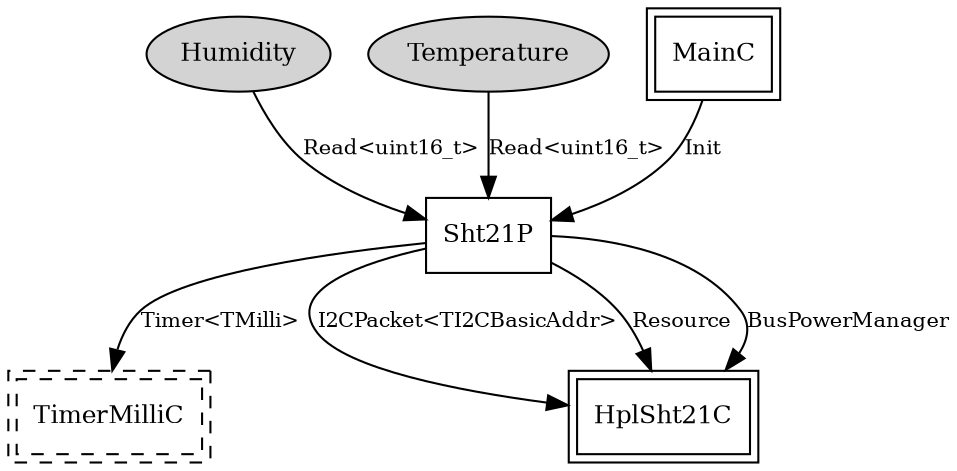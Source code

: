 digraph "tos.chips.sht21.Sht21C" {
  n0x40da1510 [shape=ellipse, style=filled, label="Humidity", fontsize=12];
  "Sht21P" [fontsize=12, shape=box, URL="../chtml/tos.chips.sht21.Sht21P.html"];
  n0x40da47e0 [shape=ellipse, style=filled, label="Temperature", fontsize=12];
  "Sht21P" [fontsize=12, shape=box, URL="../chtml/tos.chips.sht21.Sht21P.html"];
  "Sht21P" [fontsize=12, shape=box, URL="../chtml/tos.chips.sht21.Sht21P.html"];
  "Sht21C.TimerMilliC" [fontsize=12, shape=box,peripheries=2, style=dashed, label="TimerMilliC", URL="../chtml/tos.system.TimerMilliC.html"];
  "MainC" [fontsize=12, shape=box,peripheries=2, URL="../chtml/tos.system.MainC.html"];
  "Sht21P" [fontsize=12, shape=box, URL="../chtml/tos.chips.sht21.Sht21P.html"];
  "Sht21P" [fontsize=12, shape=box, URL="../chtml/tos.chips.sht21.Sht21P.html"];
  "HplSht21C" [fontsize=12, shape=box,peripheries=2, URL="../chtml/tos.platforms.ucmini.chips.sht21.HplSht21C.html"];
  "Sht21P" [fontsize=12, shape=box, URL="../chtml/tos.chips.sht21.Sht21P.html"];
  "HplSht21C" [fontsize=12, shape=box,peripheries=2, URL="../chtml/tos.platforms.ucmini.chips.sht21.HplSht21C.html"];
  "Sht21P" [fontsize=12, shape=box, URL="../chtml/tos.chips.sht21.Sht21P.html"];
  "HplSht21C" [fontsize=12, shape=box,peripheries=2, URL="../chtml/tos.platforms.ucmini.chips.sht21.HplSht21C.html"];
  "n0x40da1510" -> "Sht21P" [label="Read<uint16_t>", URL="../ihtml/tos.interfaces.Read.html", fontsize=10];
  "n0x40da47e0" -> "Sht21P" [label="Read<uint16_t>", URL="../ihtml/tos.interfaces.Read.html", fontsize=10];
  "Sht21P" -> "Sht21C.TimerMilliC" [label="Timer<TMilli>", URL="../ihtml/tos.lib.timer.Timer.html", fontsize=10];
  "MainC" -> "Sht21P" [label="Init", URL="../ihtml/tos.interfaces.Init.html", fontsize=10];
  "Sht21P" -> "HplSht21C" [label="I2CPacket<TI2CBasicAddr>", URL="../ihtml/tos.interfaces.I2CPacket.html", fontsize=10];
  "Sht21P" -> "HplSht21C" [label="Resource", URL="../ihtml/tos.interfaces.Resource.html", fontsize=10];
  "Sht21P" -> "HplSht21C" [label="BusPowerManager", URL="../ihtml/tos.chips.atm128rfa1.BusPowerManager.html", fontsize=10];
}
